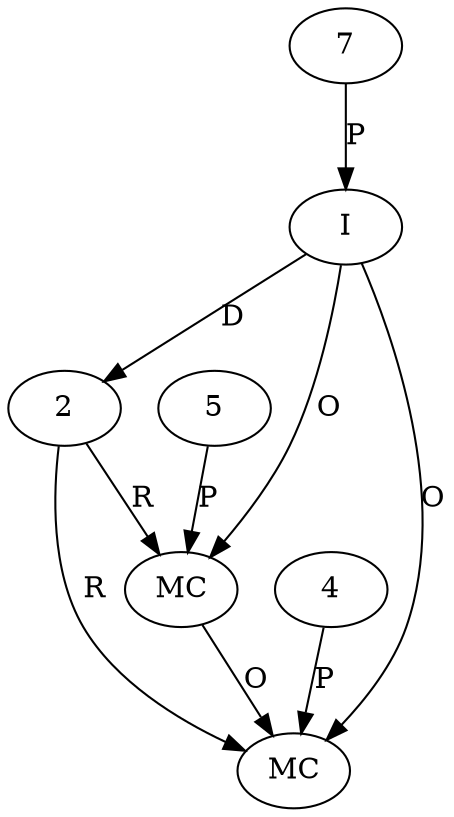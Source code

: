 digraph "AUG" {

  1 [ label="MC" s="addContent()" t="Tag" l="179" ];
  2 [ t="Tag" n="component" ];
  3 [ label="MC" s="addAttribute()" t="Tag" l="173" ];
  4 [ t="Tag" n="tag" ];
  5 [ t="Boolean" v="null" n="enabled" ];
  6 [ label="I" t="Tag" l="170" ];
  7 [ t="String" v="property" ];
  2 -> 1 [ label="R" ];
  6 -> 1 [ label="O" ];
  3 -> 1 [ label="O" ];
  4 -> 1 [ label="P" ];
  6 -> 2 [ label="D" ];
  2 -> 3 [ label="R" ];
  6 -> 3 [ label="O" ];
  5 -> 3 [ label="P" ];
  7 -> 6 [ label="P" ];
}
